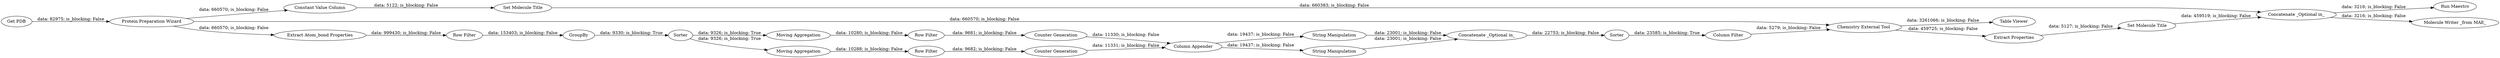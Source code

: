 digraph {
	"-879902021196458248_15214" [label="Protein Preparation Wizard"]
	"-879902021196458248_15298" [label="Set Molecule Title"]
	"-879902021196458248_15193" [label="Get PDB"]
	"-879902021196458248_15288" [label="Run Maestro"]
	"-879902021196458248_15234" [label="String Manipulation"]
	"-879902021196458248_15274" [label="Counter Generation"]
	"-879902021196458248_15266" [label="Row Filter"]
	"-879902021196458248_15297" [label="Constant Value Column"]
	"-879902021196458248_15294" [label="Molecule Writer _from MAE_"]
	"-879902021196458248_15228" [label=Sorter]
	"-879902021196458248_15286" [label="Chemistry External Tool"]
	"-879902021196458248_15289" [label="Concatenate _Optional in_"]
	"-879902021196458248_15265" [label="Moving Aggregation"]
	"-879902021196458248_15227" [label="Column Appender"]
	"-879902021196458248_15198" [label="Extract Atom_bond Properties"]
	"-879902021196458248_15292" [label="Concatenate _Optional in_"]
	"-879902021196458248_15200" [label=GroupBy]
	"-879902021196458248_15290" [label="Column Filter"]
	"-879902021196458248_15272" [label="Counter Generation"]
	"-879902021196458248_15287" [label="Table Viewer"]
	"-879902021196458248_15299" [label="Set Molecule Title"]
	"-879902021196458248_15243" [label="Row Filter"]
	"-879902021196458248_15268" [label="Row Filter"]
	"-879902021196458248_15296" [label="Extract Properties"]
	"-879902021196458248_15291" [label=Sorter]
	"-879902021196458248_15267" [label="Moving Aggregation"]
	"-879902021196458248_15278" [label="String Manipulation"]
	"-879902021196458248_15234" -> "-879902021196458248_15289" [label="data: 23001; is_blocking: False"]
	"-879902021196458248_15198" -> "-879902021196458248_15243" [label="data: 999430; is_blocking: False"]
	"-879902021196458248_15243" -> "-879902021196458248_15200" [label="data: 153403; is_blocking: False"]
	"-879902021196458248_15266" -> "-879902021196458248_15274" [label="data: 9681; is_blocking: False"]
	"-879902021196458248_15214" -> "-879902021196458248_15297" [label="data: 660570; is_blocking: False"]
	"-879902021196458248_15292" -> "-879902021196458248_15288" [label="data: 3216; is_blocking: False"]
	"-879902021196458248_15286" -> "-879902021196458248_15296" [label="data: 459725; is_blocking: False"]
	"-879902021196458248_15227" -> "-879902021196458248_15234" [label="data: 19437; is_blocking: False"]
	"-879902021196458248_15272" -> "-879902021196458248_15227" [label="data: 11331; is_blocking: False"]
	"-879902021196458248_15228" -> "-879902021196458248_15267" [label="data: 9326; is_blocking: True"]
	"-879902021196458248_15228" -> "-879902021196458248_15265" [label="data: 9326; is_blocking: True"]
	"-879902021196458248_15227" -> "-879902021196458248_15278" [label="data: 19437; is_blocking: False"]
	"-879902021196458248_15289" -> "-879902021196458248_15291" [label="data: 22753; is_blocking: False"]
	"-879902021196458248_15291" -> "-879902021196458248_15290" [label="data: 23585; is_blocking: True"]
	"-879902021196458248_15214" -> "-879902021196458248_15198" [label="data: 660570; is_blocking: False"]
	"-879902021196458248_15214" -> "-879902021196458248_15286" [label="data: 660570; is_blocking: False"]
	"-879902021196458248_15286" -> "-879902021196458248_15287" [label="data: 3261066; is_blocking: False"]
	"-879902021196458248_15298" -> "-879902021196458248_15292" [label="data: 459519; is_blocking: False"]
	"-879902021196458248_15268" -> "-879902021196458248_15272" [label="data: 9682; is_blocking: False"]
	"-879902021196458248_15267" -> "-879902021196458248_15268" [label="data: 10288; is_blocking: False"]
	"-879902021196458248_15278" -> "-879902021196458248_15289" [label="data: 23001; is_blocking: False"]
	"-879902021196458248_15296" -> "-879902021196458248_15298" [label="data: 5127; is_blocking: False"]
	"-879902021196458248_15265" -> "-879902021196458248_15266" [label="data: 10280; is_blocking: False"]
	"-879902021196458248_15200" -> "-879902021196458248_15228" [label="data: 9330; is_blocking: True"]
	"-879902021196458248_15290" -> "-879902021196458248_15286" [label="data: 5279; is_blocking: False"]
	"-879902021196458248_15274" -> "-879902021196458248_15227" [label="data: 11330; is_blocking: False"]
	"-879902021196458248_15292" -> "-879902021196458248_15294" [label="data: 3216; is_blocking: False"]
	"-879902021196458248_15297" -> "-879902021196458248_15299" [label="data: 5122; is_blocking: False"]
	"-879902021196458248_15299" -> "-879902021196458248_15292" [label="data: 660383; is_blocking: False"]
	"-879902021196458248_15193" -> "-879902021196458248_15214" [label="data: 82975; is_blocking: False"]
	rankdir=LR
}
